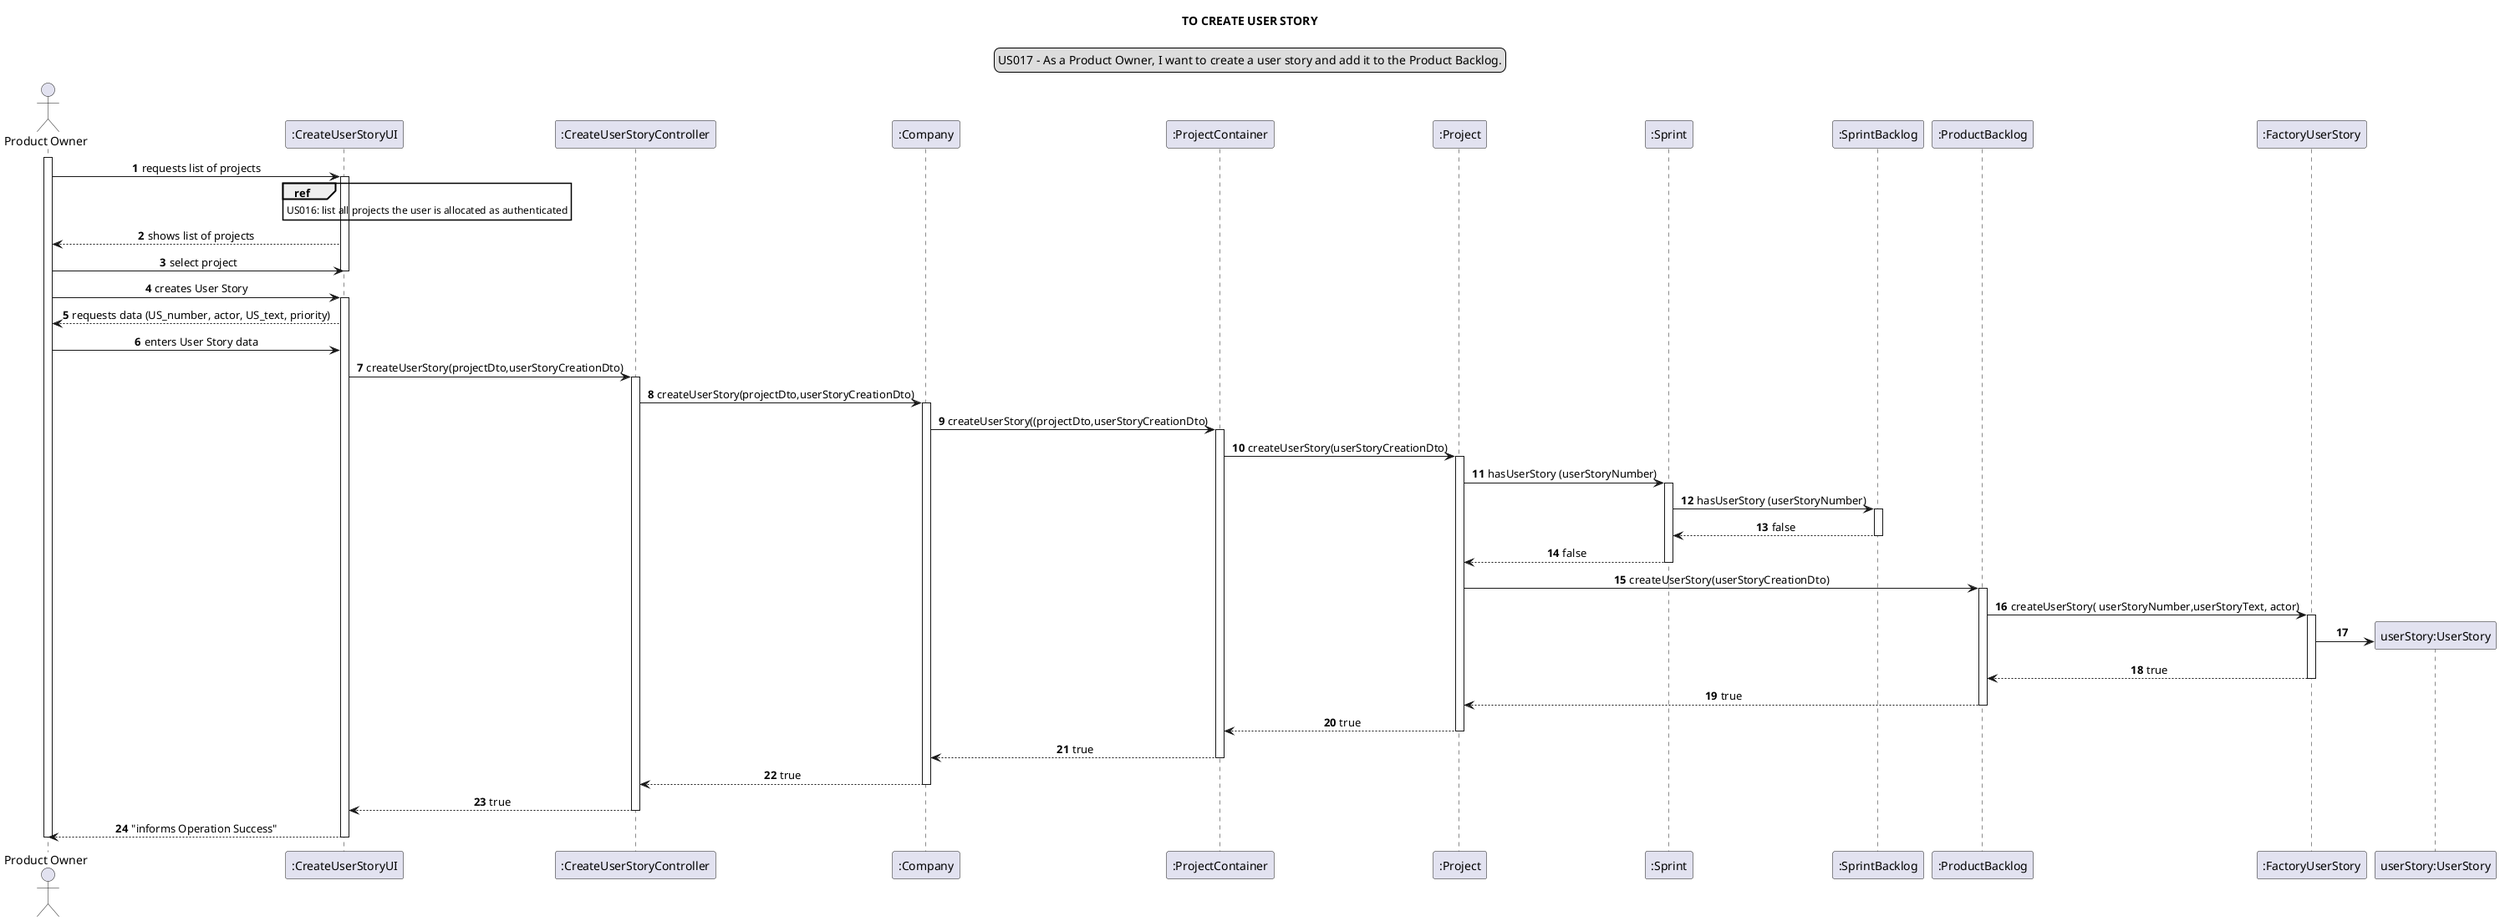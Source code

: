 @startuml
skinparam sequenceMessageAlign center
title TO CREATE USER STORY
legend top
US017 - As a Product Owner, I want to create a user story and add it to the Product Backlog.
end legend
autonumber
actor "Product Owner" as product
participant ":CreateUserStoryUI" as ui
participant ":CreateUserStoryController" as controller
participant ":Company" as company
participant ":ProjectContainer" as container
participant ":Project" as project
participant ":Sprint" as sprint
participant ":SprintBacklog" as sprintBacklog
participant ":ProductBacklog" as backlog
participant ":FactoryUserStory" as factory
participant "userStory:UserStory" as userStory


activate product
product -> ui : requests list of projects
activate ui
ref over ui: US016: list all projects the user is allocated as authenticated
ui --> product: shows list of projects
product -> ui : select project
deactivate ui
product -> ui : creates User Story
activate ui
ui --> product: requests data (US_number, actor, US_text, priority)
product -> ui: enters User Story data
ui -> controller: createUserStory(projectDto,userStoryCreationDto)
activate controller
controller -> company: createUserStory(projectDto,userStoryCreationDto)
activate company
company -> container: createUserStory((projectDto,userStoryCreationDto)
activate container
container -> project: createUserStory(userStoryCreationDto)
activate project
project ->sprint:hasUserStory (userStoryNumber)
activate sprint
sprint -> sprintBacklog: hasUserStory (userStoryNumber)
activate sprintBacklog
sprintBacklog --> sprint: false
deactivate sprintBacklog
sprint --> project: false
deactivate sprint
project ->backlog: createUserStory(userStoryCreationDto)
activate backlog
backlog -> factory: createUserStory( userStoryNumber,userStoryText, actor)
activate factory
create userStory
factory -> userStory
factory --> backlog: true
deactivate factory
backlog --> project: true
deactivate backlog
project --> container: true
deactivate project
container --> company: true
deactivate container
company --> controller: true
deactivate company
controller --> ui: true
deactivate controller
ui --> product: "informs Operation Success"
deactivate ui
deactivate product
@enduml
